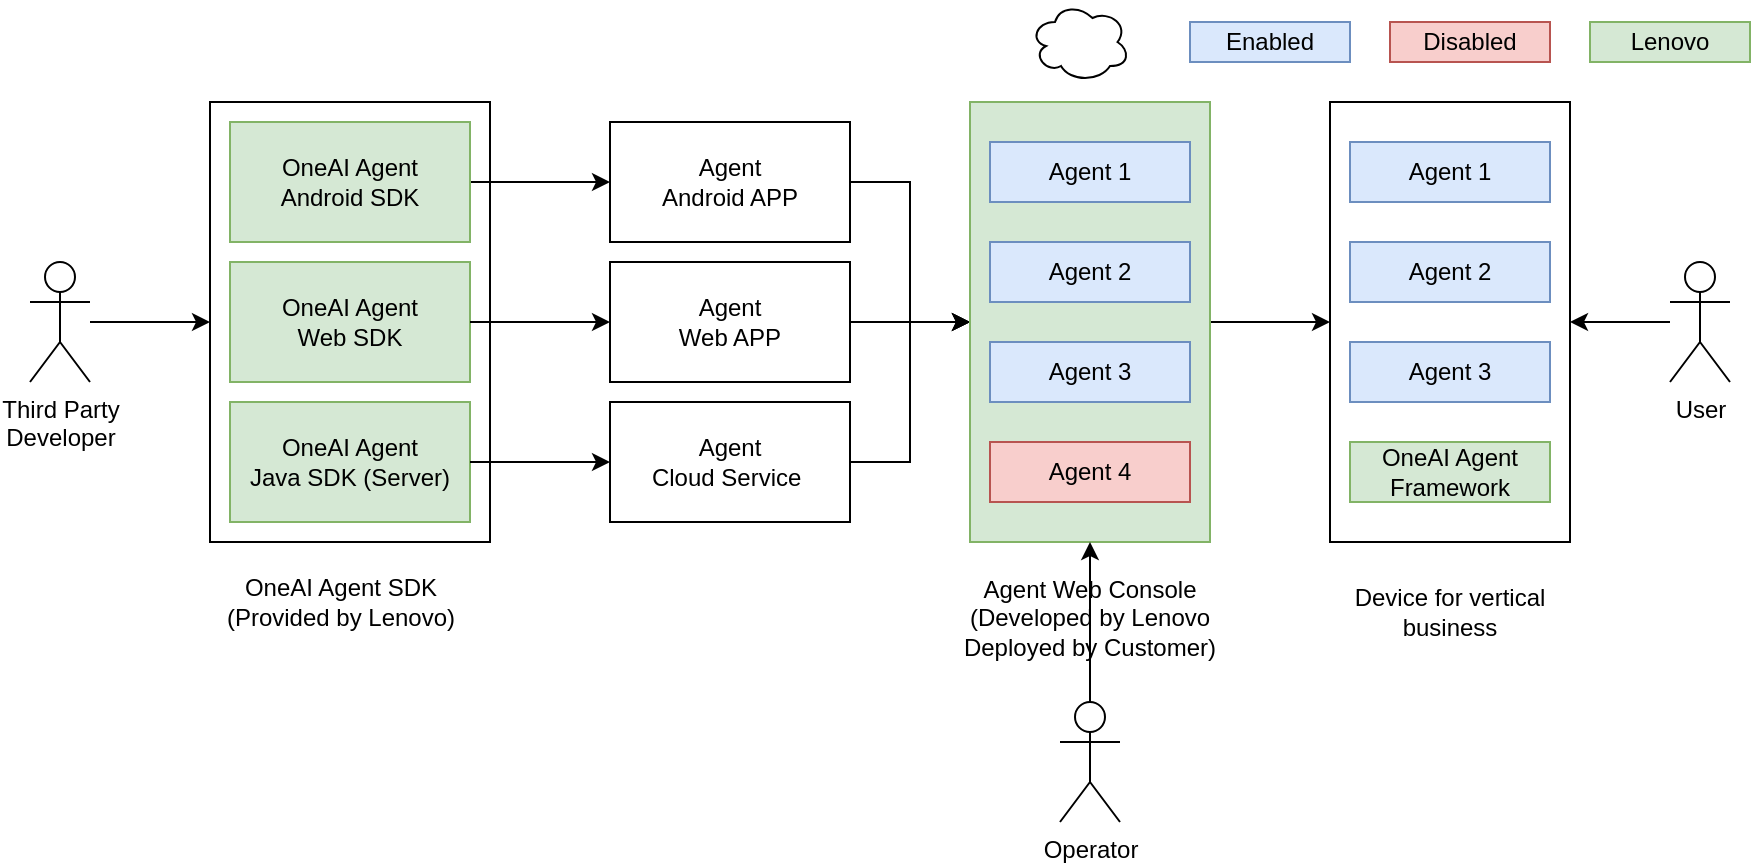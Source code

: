 <mxfile version="26.0.16">
  <diagram name="第 1 页" id="W0kXBr5hlKFuQC5i3IID">
    <mxGraphModel dx="1134" dy="944" grid="1" gridSize="10" guides="1" tooltips="1" connect="1" arrows="1" fold="1" page="1" pageScale="1" pageWidth="827" pageHeight="1169" math="0" shadow="0">
      <root>
        <mxCell id="0" />
        <mxCell id="1" parent="0" />
        <mxCell id="KBkqvCD7Zq2VlPxnjp2A-30" value="Operator" style="shape=umlActor;verticalLabelPosition=bottom;verticalAlign=top;html=1;outlineConnect=0;" parent="1" vertex="1">
          <mxGeometry x="645" y="430" width="30" height="60" as="geometry" />
        </mxCell>
        <mxCell id="KBkqvCD7Zq2VlPxnjp2A-1" value="" style="rounded=0;whiteSpace=wrap;html=1;" parent="1" vertex="1">
          <mxGeometry x="220" y="130" width="140" height="220" as="geometry" />
        </mxCell>
        <mxCell id="KBkqvCD7Zq2VlPxnjp2A-18" value="" style="edgeStyle=orthogonalEdgeStyle;rounded=0;orthogonalLoop=1;jettySize=auto;html=1;" parent="1" source="KBkqvCD7Zq2VlPxnjp2A-3" edge="1">
          <mxGeometry relative="1" as="geometry">
            <mxPoint x="220" y="240" as="targetPoint" />
          </mxGeometry>
        </mxCell>
        <mxCell id="KBkqvCD7Zq2VlPxnjp2A-3" value="Third Party&lt;br&gt;Developer" style="shape=umlActor;verticalLabelPosition=bottom;verticalAlign=top;html=1;outlineConnect=0;" parent="1" vertex="1">
          <mxGeometry x="130" y="210" width="30" height="60" as="geometry" />
        </mxCell>
        <mxCell id="KBkqvCD7Zq2VlPxnjp2A-12" style="edgeStyle=orthogonalEdgeStyle;rounded=0;orthogonalLoop=1;jettySize=auto;html=1;exitX=1;exitY=0.5;exitDx=0;exitDy=0;entryX=0;entryY=0.5;entryDx=0;entryDy=0;" parent="1" source="KBkqvCD7Zq2VlPxnjp2A-5" target="KBkqvCD7Zq2VlPxnjp2A-8" edge="1">
          <mxGeometry relative="1" as="geometry" />
        </mxCell>
        <mxCell id="KBkqvCD7Zq2VlPxnjp2A-5" value="OneAI Agent&lt;div&gt;Android SDK&lt;/div&gt;" style="rounded=0;whiteSpace=wrap;html=1;fillColor=#d5e8d4;strokeColor=#82b366;" parent="1" vertex="1">
          <mxGeometry x="230" y="140" width="120" height="60" as="geometry" />
        </mxCell>
        <mxCell id="KBkqvCD7Zq2VlPxnjp2A-6" value="OneAI Agent&lt;br&gt;Web SDK" style="rounded=0;whiteSpace=wrap;html=1;fillColor=#d5e8d4;strokeColor=#82b366;" parent="1" vertex="1">
          <mxGeometry x="230" y="210" width="120" height="60" as="geometry" />
        </mxCell>
        <mxCell id="KBkqvCD7Zq2VlPxnjp2A-7" value="&lt;div&gt;OneAI Agent&lt;/div&gt;Java SDK (Server)" style="rounded=0;whiteSpace=wrap;html=1;fillColor=#d5e8d4;strokeColor=#82b366;" parent="1" vertex="1">
          <mxGeometry x="230" y="280" width="120" height="60" as="geometry" />
        </mxCell>
        <mxCell id="KBkqvCD7Zq2VlPxnjp2A-22" value="" style="edgeStyle=orthogonalEdgeStyle;rounded=0;orthogonalLoop=1;jettySize=auto;html=1;" parent="1" source="KBkqvCD7Zq2VlPxnjp2A-8" target="KBkqvCD7Zq2VlPxnjp2A-19" edge="1">
          <mxGeometry relative="1" as="geometry" />
        </mxCell>
        <mxCell id="KBkqvCD7Zq2VlPxnjp2A-8" value="Agent&lt;div&gt;Android APP&lt;/div&gt;" style="rounded=0;whiteSpace=wrap;html=1;" parent="1" vertex="1">
          <mxGeometry x="420" y="140" width="120" height="60" as="geometry" />
        </mxCell>
        <mxCell id="KBkqvCD7Zq2VlPxnjp2A-23" value="" style="edgeStyle=orthogonalEdgeStyle;rounded=0;orthogonalLoop=1;jettySize=auto;html=1;" parent="1" source="KBkqvCD7Zq2VlPxnjp2A-9" target="KBkqvCD7Zq2VlPxnjp2A-19" edge="1">
          <mxGeometry relative="1" as="geometry" />
        </mxCell>
        <mxCell id="KBkqvCD7Zq2VlPxnjp2A-9" value="&lt;div&gt;Agent&lt;/div&gt;Web APP" style="rounded=0;whiteSpace=wrap;html=1;" parent="1" vertex="1">
          <mxGeometry x="420" y="210" width="120" height="60" as="geometry" />
        </mxCell>
        <mxCell id="KBkqvCD7Zq2VlPxnjp2A-24" value="" style="edgeStyle=orthogonalEdgeStyle;rounded=0;orthogonalLoop=1;jettySize=auto;html=1;" parent="1" source="KBkqvCD7Zq2VlPxnjp2A-10" target="KBkqvCD7Zq2VlPxnjp2A-19" edge="1">
          <mxGeometry relative="1" as="geometry" />
        </mxCell>
        <mxCell id="KBkqvCD7Zq2VlPxnjp2A-10" value="&lt;div&gt;Agent&lt;/div&gt;Cloud Service&amp;nbsp;" style="rounded=0;whiteSpace=wrap;html=1;" parent="1" vertex="1">
          <mxGeometry x="420" y="280" width="120" height="60" as="geometry" />
        </mxCell>
        <mxCell id="KBkqvCD7Zq2VlPxnjp2A-13" style="edgeStyle=orthogonalEdgeStyle;rounded=0;orthogonalLoop=1;jettySize=auto;html=1;exitX=1;exitY=0.5;exitDx=0;exitDy=0;" parent="1" source="KBkqvCD7Zq2VlPxnjp2A-6" edge="1">
          <mxGeometry relative="1" as="geometry">
            <mxPoint x="360" y="180" as="sourcePoint" />
            <mxPoint x="420" y="240" as="targetPoint" />
          </mxGeometry>
        </mxCell>
        <mxCell id="KBkqvCD7Zq2VlPxnjp2A-14" style="edgeStyle=orthogonalEdgeStyle;rounded=0;orthogonalLoop=1;jettySize=auto;html=1;exitX=1;exitY=0.5;exitDx=0;exitDy=0;entryX=0;entryY=0.5;entryDx=0;entryDy=0;" parent="1" source="KBkqvCD7Zq2VlPxnjp2A-7" target="KBkqvCD7Zq2VlPxnjp2A-10" edge="1">
          <mxGeometry relative="1" as="geometry">
            <mxPoint x="360" y="250" as="sourcePoint" />
            <mxPoint x="430" y="250" as="targetPoint" />
          </mxGeometry>
        </mxCell>
        <mxCell id="KBkqvCD7Zq2VlPxnjp2A-15" value="OneAI Agent SDK&lt;div&gt;(Provided by Lenovo)&lt;/div&gt;" style="text;html=1;align=center;verticalAlign=middle;whiteSpace=wrap;rounded=0;" parent="1" vertex="1">
          <mxGeometry x="220" y="360" width="131" height="40" as="geometry" />
        </mxCell>
        <mxCell id="KBkqvCD7Zq2VlPxnjp2A-38" value="" style="edgeStyle=orthogonalEdgeStyle;rounded=0;orthogonalLoop=1;jettySize=auto;html=1;" parent="1" source="KBkqvCD7Zq2VlPxnjp2A-19" target="KBkqvCD7Zq2VlPxnjp2A-25" edge="1">
          <mxGeometry relative="1" as="geometry" />
        </mxCell>
        <mxCell id="KBkqvCD7Zq2VlPxnjp2A-19" value="" style="rounded=0;whiteSpace=wrap;html=1;fillColor=#d5e8d4;strokeColor=#82b366;" parent="1" vertex="1">
          <mxGeometry x="600" y="130" width="120" height="220" as="geometry" />
        </mxCell>
        <mxCell id="KBkqvCD7Zq2VlPxnjp2A-20" value="Agent Web Console&lt;div&gt;(Developed by Lenovo&lt;/div&gt;&lt;div&gt;Deployed by Customer)&lt;/div&gt;" style="text;html=1;align=center;verticalAlign=middle;whiteSpace=wrap;rounded=0;" parent="1" vertex="1">
          <mxGeometry x="590" y="360" width="140" height="55" as="geometry" />
        </mxCell>
        <mxCell id="KBkqvCD7Zq2VlPxnjp2A-25" value="" style="rounded=0;whiteSpace=wrap;html=1;" parent="1" vertex="1">
          <mxGeometry x="780" y="130" width="120" height="220" as="geometry" />
        </mxCell>
        <mxCell id="KBkqvCD7Zq2VlPxnjp2A-26" value="Agent 1" style="rounded=0;whiteSpace=wrap;html=1;fillColor=#dae8fc;strokeColor=#6c8ebf;" parent="1" vertex="1">
          <mxGeometry x="610" y="150" width="100" height="30" as="geometry" />
        </mxCell>
        <mxCell id="KBkqvCD7Zq2VlPxnjp2A-27" value="Agent 2" style="rounded=0;whiteSpace=wrap;html=1;fillColor=#dae8fc;strokeColor=#6c8ebf;" parent="1" vertex="1">
          <mxGeometry x="610" y="200" width="100" height="30" as="geometry" />
        </mxCell>
        <mxCell id="KBkqvCD7Zq2VlPxnjp2A-28" value="Agent 3" style="rounded=0;whiteSpace=wrap;html=1;fillColor=#dae8fc;strokeColor=#6c8ebf;" parent="1" vertex="1">
          <mxGeometry x="610" y="250" width="100" height="30" as="geometry" />
        </mxCell>
        <mxCell id="KBkqvCD7Zq2VlPxnjp2A-29" value="Agent 4" style="rounded=0;whiteSpace=wrap;html=1;fillColor=#f8cecc;strokeColor=#b85450;" parent="1" vertex="1">
          <mxGeometry x="610" y="300" width="100" height="30" as="geometry" />
        </mxCell>
        <mxCell id="KBkqvCD7Zq2VlPxnjp2A-34" value="" style="edgeStyle=orthogonalEdgeStyle;rounded=0;orthogonalLoop=1;jettySize=auto;html=1;" parent="1" source="KBkqvCD7Zq2VlPxnjp2A-30" edge="1">
          <mxGeometry relative="1" as="geometry">
            <mxPoint x="660" y="350" as="targetPoint" />
          </mxGeometry>
        </mxCell>
        <mxCell id="KBkqvCD7Zq2VlPxnjp2A-39" value="" style="edgeStyle=orthogonalEdgeStyle;rounded=0;orthogonalLoop=1;jettySize=auto;html=1;" parent="1" source="KBkqvCD7Zq2VlPxnjp2A-31" target="KBkqvCD7Zq2VlPxnjp2A-25" edge="1">
          <mxGeometry relative="1" as="geometry" />
        </mxCell>
        <mxCell id="KBkqvCD7Zq2VlPxnjp2A-31" value="User" style="shape=umlActor;verticalLabelPosition=bottom;verticalAlign=top;html=1;outlineConnect=0;" parent="1" vertex="1">
          <mxGeometry x="950" y="210" width="30" height="60" as="geometry" />
        </mxCell>
        <mxCell id="KBkqvCD7Zq2VlPxnjp2A-37" value="" style="ellipse;shape=cloud;whiteSpace=wrap;html=1;" parent="1" vertex="1">
          <mxGeometry x="630" y="80" width="50" height="40" as="geometry" />
        </mxCell>
        <mxCell id="KBkqvCD7Zq2VlPxnjp2A-40" value="Device for vertical business" style="text;html=1;align=center;verticalAlign=middle;whiteSpace=wrap;rounded=0;" parent="1" vertex="1">
          <mxGeometry x="780" y="360" width="120" height="50" as="geometry" />
        </mxCell>
        <mxCell id="KBkqvCD7Zq2VlPxnjp2A-42" value="Agent 1" style="rounded=0;whiteSpace=wrap;html=1;fillColor=#dae8fc;strokeColor=#6c8ebf;" parent="1" vertex="1">
          <mxGeometry x="790" y="150" width="100" height="30" as="geometry" />
        </mxCell>
        <mxCell id="KBkqvCD7Zq2VlPxnjp2A-43" value="Agent 2" style="rounded=0;whiteSpace=wrap;html=1;fillColor=#dae8fc;strokeColor=#6c8ebf;" parent="1" vertex="1">
          <mxGeometry x="790" y="200" width="100" height="30" as="geometry" />
        </mxCell>
        <mxCell id="KBkqvCD7Zq2VlPxnjp2A-44" value="Agent 3" style="rounded=0;whiteSpace=wrap;html=1;fillColor=#dae8fc;strokeColor=#6c8ebf;" parent="1" vertex="1">
          <mxGeometry x="790" y="250" width="100" height="30" as="geometry" />
        </mxCell>
        <mxCell id="KBkqvCD7Zq2VlPxnjp2A-45" value="OneAI Agent Framework" style="rounded=0;whiteSpace=wrap;html=1;fillColor=#d5e8d4;strokeColor=#82b366;" parent="1" vertex="1">
          <mxGeometry x="790" y="300" width="100" height="30" as="geometry" />
        </mxCell>
        <mxCell id="KBkqvCD7Zq2VlPxnjp2A-46" value="Enabled" style="rounded=0;whiteSpace=wrap;html=1;fillColor=#dae8fc;strokeColor=#6c8ebf;" parent="1" vertex="1">
          <mxGeometry x="710" y="90" width="80" height="20" as="geometry" />
        </mxCell>
        <mxCell id="KBkqvCD7Zq2VlPxnjp2A-47" value="Disabled" style="rounded=0;whiteSpace=wrap;html=1;fillColor=#f8cecc;strokeColor=#b85450;" parent="1" vertex="1">
          <mxGeometry x="810" y="90" width="80" height="20" as="geometry" />
        </mxCell>
        <mxCell id="KBkqvCD7Zq2VlPxnjp2A-48" value="Lenovo" style="rounded=0;whiteSpace=wrap;html=1;fillColor=#d5e8d4;strokeColor=#82b366;" parent="1" vertex="1">
          <mxGeometry x="910" y="90" width="80" height="20" as="geometry" />
        </mxCell>
      </root>
    </mxGraphModel>
  </diagram>
</mxfile>
